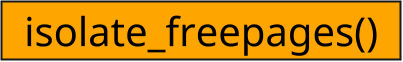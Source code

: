 @startuml
scale 1/5

skinparam Component {
    Style rectangle
    FontSize 200
    BorderThickness 10
    BackgroundColor Orange
}

[  isolate_freepages()  ]
@enduml
